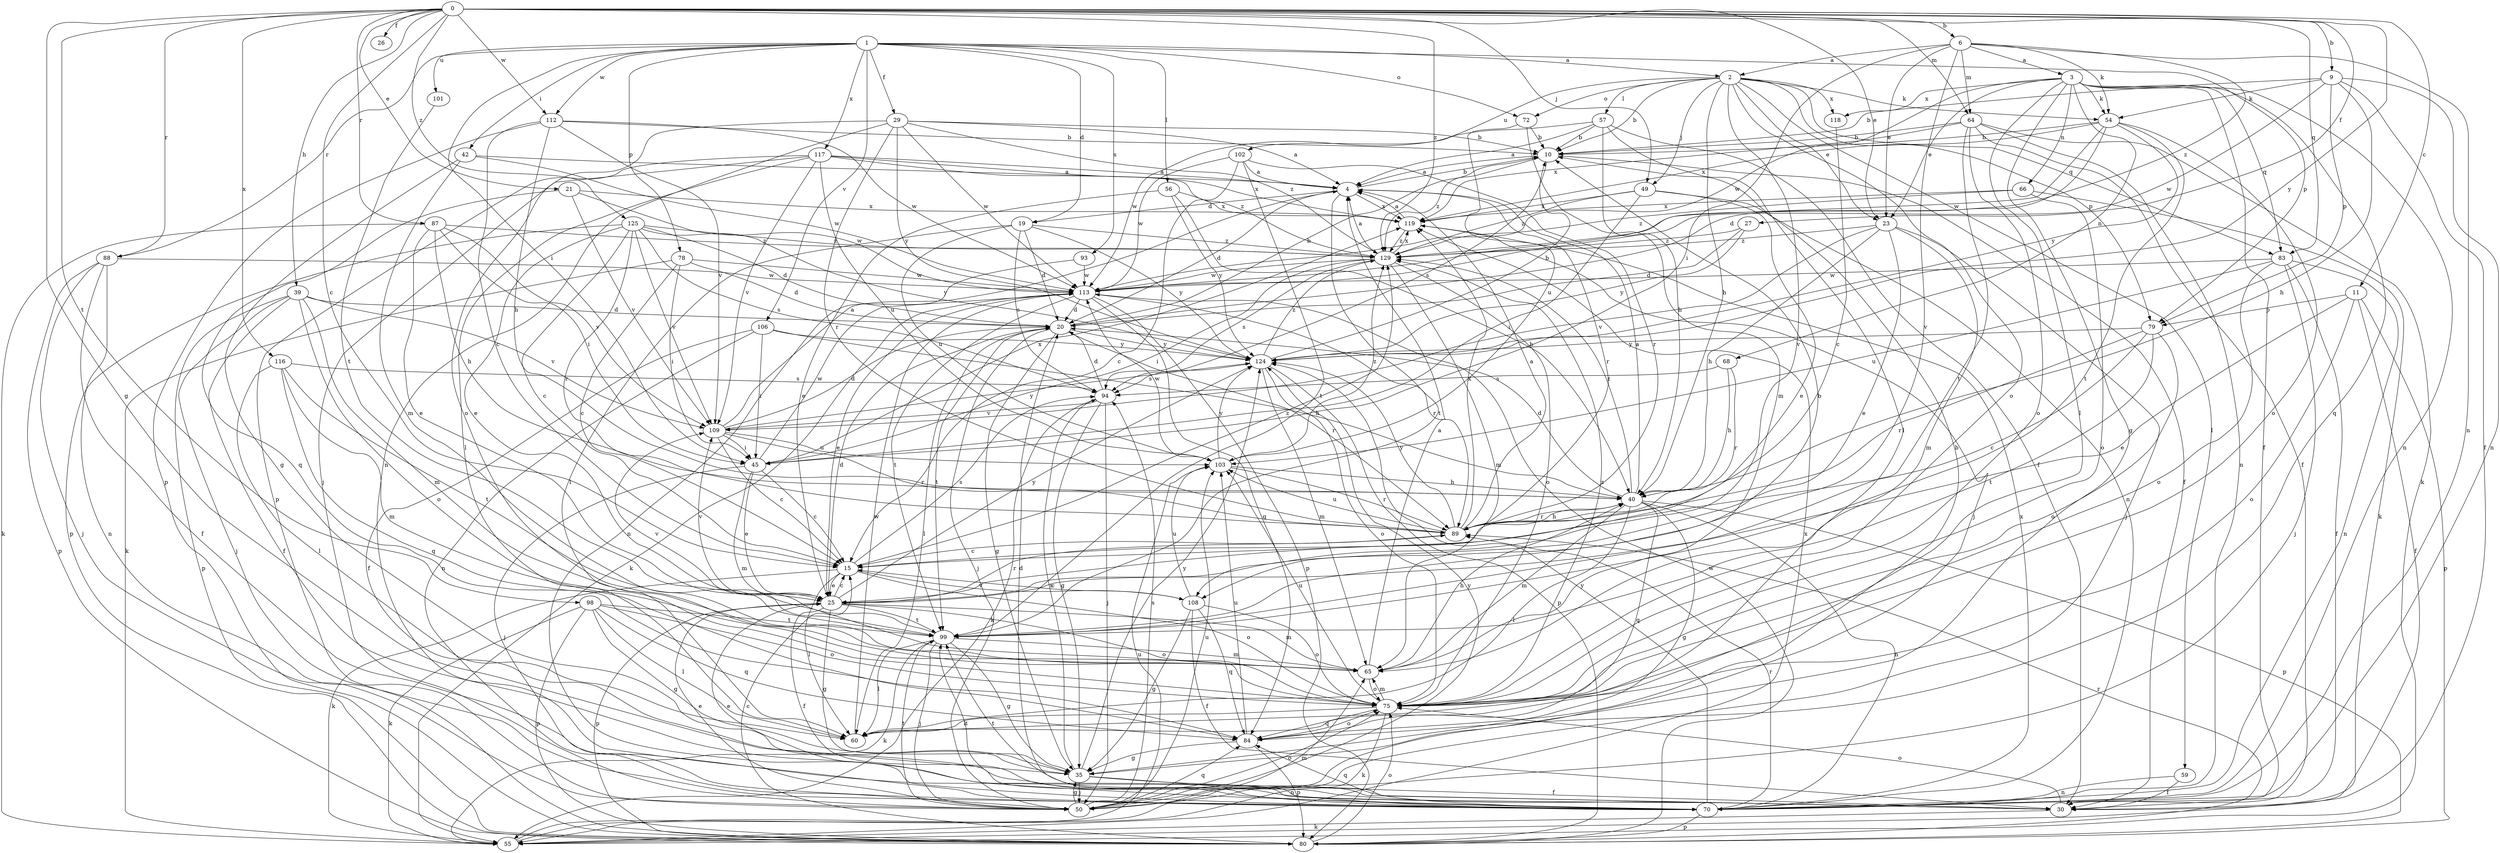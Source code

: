 strict digraph  {
0;
1;
2;
3;
4;
6;
9;
10;
11;
15;
19;
20;
21;
23;
25;
26;
27;
29;
30;
35;
39;
40;
42;
45;
49;
50;
54;
55;
56;
57;
59;
60;
64;
65;
66;
68;
70;
72;
75;
78;
79;
80;
83;
84;
87;
88;
89;
93;
94;
98;
99;
101;
102;
103;
106;
108;
109;
112;
113;
116;
117;
118;
119;
124;
125;
129;
0 -> 6  [label=b];
0 -> 9  [label=b];
0 -> 11  [label=c];
0 -> 15  [label=c];
0 -> 21  [label=e];
0 -> 23  [label=e];
0 -> 26  [label=f];
0 -> 27  [label=f];
0 -> 35  [label=g];
0 -> 39  [label=h];
0 -> 49  [label=j];
0 -> 64  [label=m];
0 -> 83  [label=q];
0 -> 87  [label=r];
0 -> 88  [label=r];
0 -> 98  [label=t];
0 -> 112  [label=w];
0 -> 116  [label=x];
0 -> 124  [label=y];
0 -> 125  [label=z];
0 -> 129  [label=z];
1 -> 2  [label=a];
1 -> 19  [label=d];
1 -> 29  [label=f];
1 -> 42  [label=i];
1 -> 45  [label=i];
1 -> 56  [label=l];
1 -> 72  [label=o];
1 -> 78  [label=p];
1 -> 79  [label=p];
1 -> 88  [label=r];
1 -> 93  [label=s];
1 -> 101  [label=u];
1 -> 106  [label=v];
1 -> 112  [label=w];
1 -> 117  [label=x];
2 -> 10  [label=b];
2 -> 23  [label=e];
2 -> 40  [label=h];
2 -> 49  [label=j];
2 -> 54  [label=k];
2 -> 57  [label=l];
2 -> 59  [label=l];
2 -> 72  [label=o];
2 -> 75  [label=o];
2 -> 79  [label=p];
2 -> 83  [label=q];
2 -> 102  [label=u];
2 -> 108  [label=v];
2 -> 118  [label=x];
3 -> 23  [label=e];
3 -> 30  [label=f];
3 -> 35  [label=g];
3 -> 54  [label=k];
3 -> 60  [label=l];
3 -> 66  [label=n];
3 -> 68  [label=n];
3 -> 70  [label=n];
3 -> 83  [label=q];
3 -> 84  [label=q];
3 -> 113  [label=w];
3 -> 118  [label=x];
4 -> 10  [label=b];
4 -> 19  [label=d];
4 -> 20  [label=d];
4 -> 89  [label=r];
4 -> 99  [label=t];
4 -> 119  [label=x];
6 -> 2  [label=a];
6 -> 3  [label=a];
6 -> 23  [label=e];
6 -> 45  [label=i];
6 -> 54  [label=k];
6 -> 64  [label=m];
6 -> 70  [label=n];
6 -> 108  [label=v];
6 -> 129  [label=z];
9 -> 10  [label=b];
9 -> 30  [label=f];
9 -> 40  [label=h];
9 -> 54  [label=k];
9 -> 70  [label=n];
9 -> 79  [label=p];
9 -> 113  [label=w];
10 -> 4  [label=a];
10 -> 30  [label=f];
10 -> 94  [label=s];
10 -> 129  [label=z];
11 -> 25  [label=e];
11 -> 30  [label=f];
11 -> 75  [label=o];
11 -> 79  [label=p];
11 -> 80  [label=p];
15 -> 25  [label=e];
15 -> 55  [label=k];
15 -> 60  [label=l];
15 -> 75  [label=o];
15 -> 94  [label=s];
15 -> 108  [label=v];
15 -> 129  [label=z];
19 -> 20  [label=d];
19 -> 60  [label=l];
19 -> 94  [label=s];
19 -> 103  [label=u];
19 -> 124  [label=y];
19 -> 129  [label=z];
20 -> 10  [label=b];
20 -> 35  [label=g];
20 -> 50  [label=j];
20 -> 60  [label=l];
20 -> 89  [label=r];
20 -> 99  [label=t];
20 -> 124  [label=y];
21 -> 84  [label=q];
21 -> 109  [label=v];
21 -> 113  [label=w];
21 -> 119  [label=x];
23 -> 25  [label=e];
23 -> 40  [label=h];
23 -> 50  [label=j];
23 -> 65  [label=m];
23 -> 109  [label=v];
23 -> 129  [label=z];
25 -> 15  [label=c];
25 -> 20  [label=d];
25 -> 30  [label=f];
25 -> 35  [label=g];
25 -> 65  [label=m];
25 -> 75  [label=o];
25 -> 80  [label=p];
25 -> 89  [label=r];
25 -> 99  [label=t];
25 -> 109  [label=v];
25 -> 124  [label=y];
27 -> 20  [label=d];
27 -> 124  [label=y];
27 -> 129  [label=z];
29 -> 4  [label=a];
29 -> 10  [label=b];
29 -> 70  [label=n];
29 -> 75  [label=o];
29 -> 89  [label=r];
29 -> 113  [label=w];
29 -> 124  [label=y];
29 -> 129  [label=z];
30 -> 55  [label=k];
30 -> 75  [label=o];
30 -> 99  [label=t];
35 -> 30  [label=f];
35 -> 50  [label=j];
35 -> 70  [label=n];
35 -> 94  [label=s];
35 -> 124  [label=y];
39 -> 20  [label=d];
39 -> 30  [label=f];
39 -> 50  [label=j];
39 -> 65  [label=m];
39 -> 75  [label=o];
39 -> 80  [label=p];
39 -> 109  [label=v];
40 -> 4  [label=a];
40 -> 20  [label=d];
40 -> 35  [label=g];
40 -> 60  [label=l];
40 -> 65  [label=m];
40 -> 70  [label=n];
40 -> 80  [label=p];
40 -> 84  [label=q];
40 -> 89  [label=r];
40 -> 129  [label=z];
42 -> 4  [label=a];
42 -> 35  [label=g];
42 -> 65  [label=m];
42 -> 113  [label=w];
45 -> 15  [label=c];
45 -> 25  [label=e];
45 -> 50  [label=j];
45 -> 65  [label=m];
45 -> 113  [label=w];
45 -> 119  [label=x];
49 -> 25  [label=e];
49 -> 45  [label=i];
49 -> 70  [label=n];
49 -> 119  [label=x];
49 -> 129  [label=z];
50 -> 25  [label=e];
50 -> 35  [label=g];
50 -> 75  [label=o];
50 -> 84  [label=q];
50 -> 94  [label=s];
50 -> 99  [label=t];
50 -> 103  [label=u];
50 -> 124  [label=y];
54 -> 10  [label=b];
54 -> 20  [label=d];
54 -> 75  [label=o];
54 -> 99  [label=t];
54 -> 113  [label=w];
54 -> 119  [label=x];
54 -> 124  [label=y];
55 -> 65  [label=m];
55 -> 103  [label=u];
55 -> 119  [label=x];
56 -> 25  [label=e];
56 -> 40  [label=h];
56 -> 119  [label=x];
56 -> 124  [label=y];
57 -> 4  [label=a];
57 -> 10  [label=b];
57 -> 30  [label=f];
57 -> 40  [label=h];
57 -> 60  [label=l];
57 -> 113  [label=w];
59 -> 30  [label=f];
59 -> 70  [label=n];
60 -> 113  [label=w];
64 -> 10  [label=b];
64 -> 30  [label=f];
64 -> 55  [label=k];
64 -> 70  [label=n];
64 -> 75  [label=o];
64 -> 99  [label=t];
64 -> 119  [label=x];
65 -> 4  [label=a];
65 -> 40  [label=h];
65 -> 75  [label=o];
66 -> 55  [label=k];
66 -> 75  [label=o];
66 -> 119  [label=x];
66 -> 129  [label=z];
68 -> 40  [label=h];
68 -> 89  [label=r];
68 -> 94  [label=s];
70 -> 20  [label=d];
70 -> 25  [label=e];
70 -> 80  [label=p];
70 -> 84  [label=q];
70 -> 89  [label=r];
70 -> 99  [label=t];
70 -> 119  [label=x];
70 -> 124  [label=y];
72 -> 10  [label=b];
72 -> 65  [label=m];
72 -> 103  [label=u];
75 -> 55  [label=k];
75 -> 60  [label=l];
75 -> 65  [label=m];
75 -> 84  [label=q];
75 -> 103  [label=u];
75 -> 129  [label=z];
78 -> 15  [label=c];
78 -> 20  [label=d];
78 -> 45  [label=i];
78 -> 55  [label=k];
78 -> 113  [label=w];
79 -> 15  [label=c];
79 -> 75  [label=o];
79 -> 89  [label=r];
79 -> 99  [label=t];
79 -> 124  [label=y];
80 -> 15  [label=c];
80 -> 75  [label=o];
80 -> 89  [label=r];
80 -> 113  [label=w];
83 -> 30  [label=f];
83 -> 50  [label=j];
83 -> 70  [label=n];
83 -> 75  [label=o];
83 -> 103  [label=u];
83 -> 113  [label=w];
84 -> 10  [label=b];
84 -> 35  [label=g];
84 -> 75  [label=o];
84 -> 80  [label=p];
84 -> 103  [label=u];
87 -> 25  [label=e];
87 -> 40  [label=h];
87 -> 45  [label=i];
87 -> 55  [label=k];
87 -> 109  [label=v];
87 -> 129  [label=z];
88 -> 30  [label=f];
88 -> 50  [label=j];
88 -> 70  [label=n];
88 -> 80  [label=p];
88 -> 113  [label=w];
89 -> 4  [label=a];
89 -> 15  [label=c];
89 -> 40  [label=h];
89 -> 103  [label=u];
89 -> 119  [label=x];
89 -> 124  [label=y];
93 -> 70  [label=n];
93 -> 113  [label=w];
94 -> 20  [label=d];
94 -> 35  [label=g];
94 -> 50  [label=j];
94 -> 55  [label=k];
94 -> 109  [label=v];
98 -> 35  [label=g];
98 -> 55  [label=k];
98 -> 60  [label=l];
98 -> 75  [label=o];
98 -> 80  [label=p];
98 -> 84  [label=q];
98 -> 99  [label=t];
99 -> 10  [label=b];
99 -> 35  [label=g];
99 -> 50  [label=j];
99 -> 55  [label=k];
99 -> 60  [label=l];
99 -> 65  [label=m];
99 -> 109  [label=v];
101 -> 99  [label=t];
102 -> 4  [label=a];
102 -> 15  [label=c];
102 -> 89  [label=r];
102 -> 99  [label=t];
102 -> 113  [label=w];
103 -> 40  [label=h];
103 -> 89  [label=r];
103 -> 113  [label=w];
103 -> 124  [label=y];
103 -> 129  [label=z];
106 -> 30  [label=f];
106 -> 40  [label=h];
106 -> 45  [label=i];
106 -> 70  [label=n];
106 -> 124  [label=y];
108 -> 15  [label=c];
108 -> 30  [label=f];
108 -> 35  [label=g];
108 -> 75  [label=o];
108 -> 84  [label=q];
108 -> 103  [label=u];
109 -> 4  [label=a];
109 -> 15  [label=c];
109 -> 20  [label=d];
109 -> 45  [label=i];
109 -> 89  [label=r];
109 -> 103  [label=u];
109 -> 124  [label=y];
112 -> 10  [label=b];
112 -> 15  [label=c];
112 -> 40  [label=h];
112 -> 80  [label=p];
112 -> 109  [label=v];
112 -> 113  [label=w];
113 -> 20  [label=d];
113 -> 25  [label=e];
113 -> 55  [label=k];
113 -> 80  [label=p];
113 -> 84  [label=q];
113 -> 89  [label=r];
113 -> 99  [label=t];
116 -> 60  [label=l];
116 -> 65  [label=m];
116 -> 84  [label=q];
116 -> 94  [label=s];
116 -> 99  [label=t];
117 -> 4  [label=a];
117 -> 50  [label=j];
117 -> 60  [label=l];
117 -> 80  [label=p];
117 -> 103  [label=u];
117 -> 109  [label=v];
117 -> 119  [label=x];
117 -> 129  [label=z];
118 -> 15  [label=c];
119 -> 4  [label=a];
119 -> 50  [label=j];
119 -> 129  [label=z];
124 -> 10  [label=b];
124 -> 65  [label=m];
124 -> 75  [label=o];
124 -> 80  [label=p];
124 -> 94  [label=s];
124 -> 129  [label=z];
125 -> 15  [label=c];
125 -> 20  [label=d];
125 -> 25  [label=e];
125 -> 80  [label=p];
125 -> 89  [label=r];
125 -> 94  [label=s];
125 -> 109  [label=v];
125 -> 124  [label=y];
125 -> 129  [label=z];
129 -> 4  [label=a];
129 -> 45  [label=i];
129 -> 65  [label=m];
129 -> 75  [label=o];
129 -> 94  [label=s];
129 -> 113  [label=w];
129 -> 119  [label=x];
}
